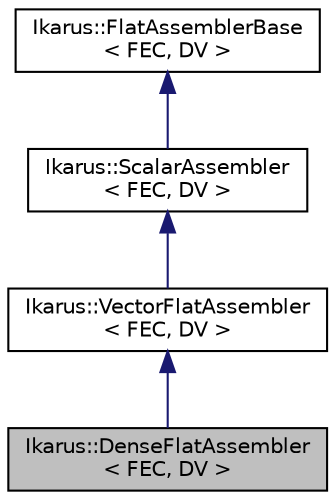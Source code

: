 digraph "Ikarus::DenseFlatAssembler&lt; FEC, DV &gt;"
{
 // LATEX_PDF_SIZE
  edge [fontname="Helvetica",fontsize="10",labelfontname="Helvetica",labelfontsize="10"];
  node [fontname="Helvetica",fontsize="10",shape=record];
  Node1 [label="Ikarus::DenseFlatAssembler\l\< FEC, DV \>",height=0.2,width=0.4,color="black", fillcolor="grey75", style="filled", fontcolor="black",tooltip="DenseFlatAssembler assembles matrix quantities using a flat basis Indexing strategy...."];
  Node2 -> Node1 [dir="back",color="midnightblue",fontsize="10",style="solid"];
  Node2 [label="Ikarus::VectorFlatAssembler\l\< FEC, DV \>",height=0.2,width=0.4,color="black", fillcolor="white", style="filled",URL="$a01175.html",tooltip="VectorFlatAssembler assembles vector quantities using a flat basis Indexing strategy."];
  Node3 -> Node2 [dir="back",color="midnightblue",fontsize="10",style="solid"];
  Node3 [label="Ikarus::ScalarAssembler\l\< FEC, DV \>",height=0.2,width=0.4,color="black", fillcolor="white", style="filled",URL="$a01171.html",tooltip="ScalarAssembler assembles scalar quantities."];
  Node4 -> Node3 [dir="back",color="midnightblue",fontsize="10",style="solid"];
  Node4 [label="Ikarus::FlatAssemblerBase\l\< FEC, DV \>",height=0.2,width=0.4,color="black", fillcolor="white", style="filled",URL="$a01167.html",tooltip="The FlatAssemblerBase takes care of common subtasks done by flat assemblers."];
}
